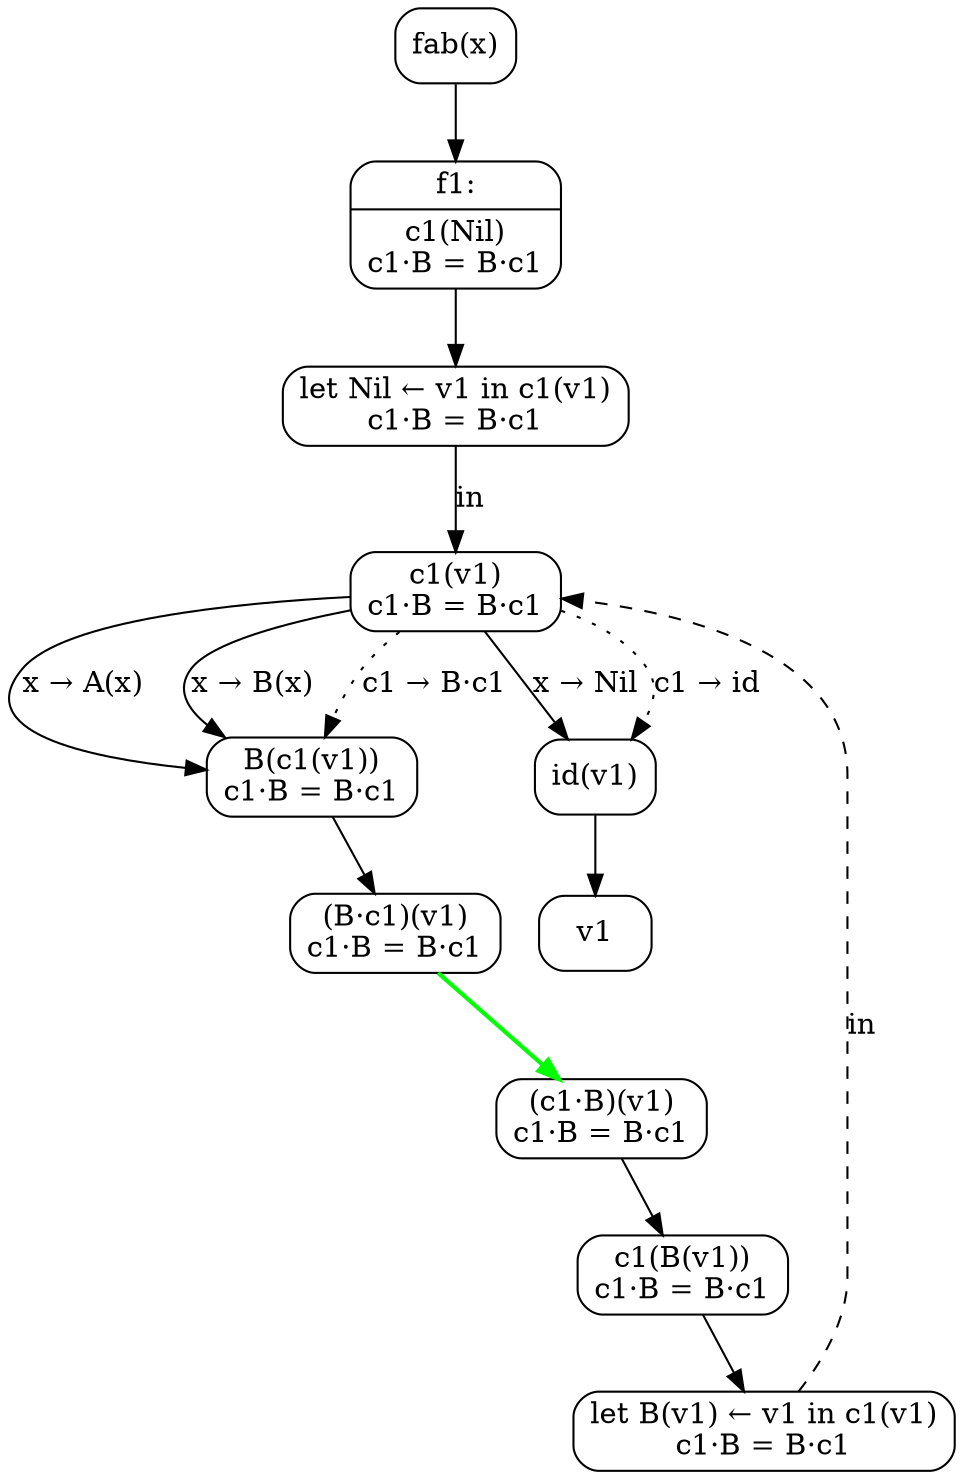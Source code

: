 digraph {
  node [shape=box, style=rounded];

  C0 [label="fab(x)"];
  F1 [shape=record, label="{f1:|c1(Nil)\nc1·B = B·c1}"];
  C0 -> F1;
  L1 [label="let Nil ← v1 in c1(v1)\nc1·B = B·c1"];
  F1 -> L1;
  G1 [label="c1(v1)\nc1·B = B·c1"];
  L1 -> G1 [label="in"];
  C1 [label="B(c1(v1))\nc1·B = B·c1"];
  G1 -> C1 [label="x → A(x)"];
  G1 -> C1 [label="x → B(x)"];
  G1 -> C1 [label="c1 → B·c1", style=dotted];
  C2 [label="id(v1)"];
  G1 -> C2 [label="x → Nil"];
  G1 -> C2 [label="c1 → id", style=dotted];
  C3 [label="(B·c1)(v1)\nc1·B = B·c1"];
  C1 -> C3;
  C4 [label="(c1·B)(v1)\nc1·B = B·c1"];
  C3 -> C4 [style=bold, color=green]
  C5 [label="c1(B(v1))\nc1·B = B·c1"];
  C4 -> C5;
  L2 [label="let B(v1) ← v1 in c1(v1)\nc1·B = B·c1"];
  C5 -> L2;
  L2 -> G1 [label="in", style=dashed];
  C6 [label="v1"];
  C2 -> C6;
}
